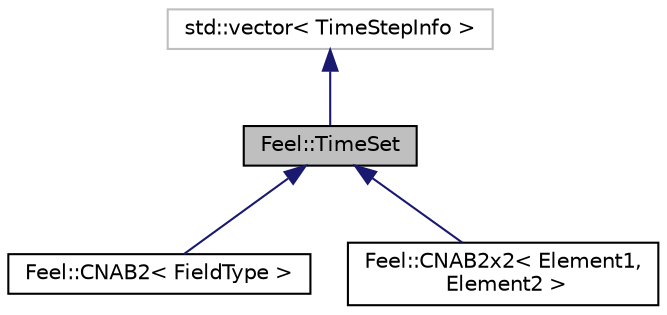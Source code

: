 digraph "Feel::TimeSet"
{
 // LATEX_PDF_SIZE
  edge [fontname="Helvetica",fontsize="10",labelfontname="Helvetica",labelfontsize="10"];
  node [fontname="Helvetica",fontsize="10",shape=record];
  Node1 [label="Feel::TimeSet",height=0.2,width=0.4,color="black", fillcolor="grey75", style="filled", fontcolor="black",tooltip="Handles a set of time steps."];
  Node2 -> Node1 [dir="back",color="midnightblue",fontsize="10",style="solid",fontname="Helvetica"];
  Node2 [label="std::vector\< TimeStepInfo \>",height=0.2,width=0.4,color="grey75", fillcolor="white", style="filled",tooltip="STL class."];
  Node1 -> Node3 [dir="back",color="midnightblue",fontsize="10",style="solid",fontname="Helvetica"];
  Node3 [label="Feel::CNAB2\< FieldType \>",height=0.2,width=0.4,color="black", fillcolor="white", style="filled",URL="$classFeel_1_1CNAB2.html",tooltip=" "];
  Node1 -> Node4 [dir="back",color="midnightblue",fontsize="10",style="solid",fontname="Helvetica"];
  Node4 [label="Feel::CNAB2x2\< Element1,\l Element2 \>",height=0.2,width=0.4,color="black", fillcolor="white", style="filled",URL="$classFeel_1_1CNAB2x2.html",tooltip=" "];
}
